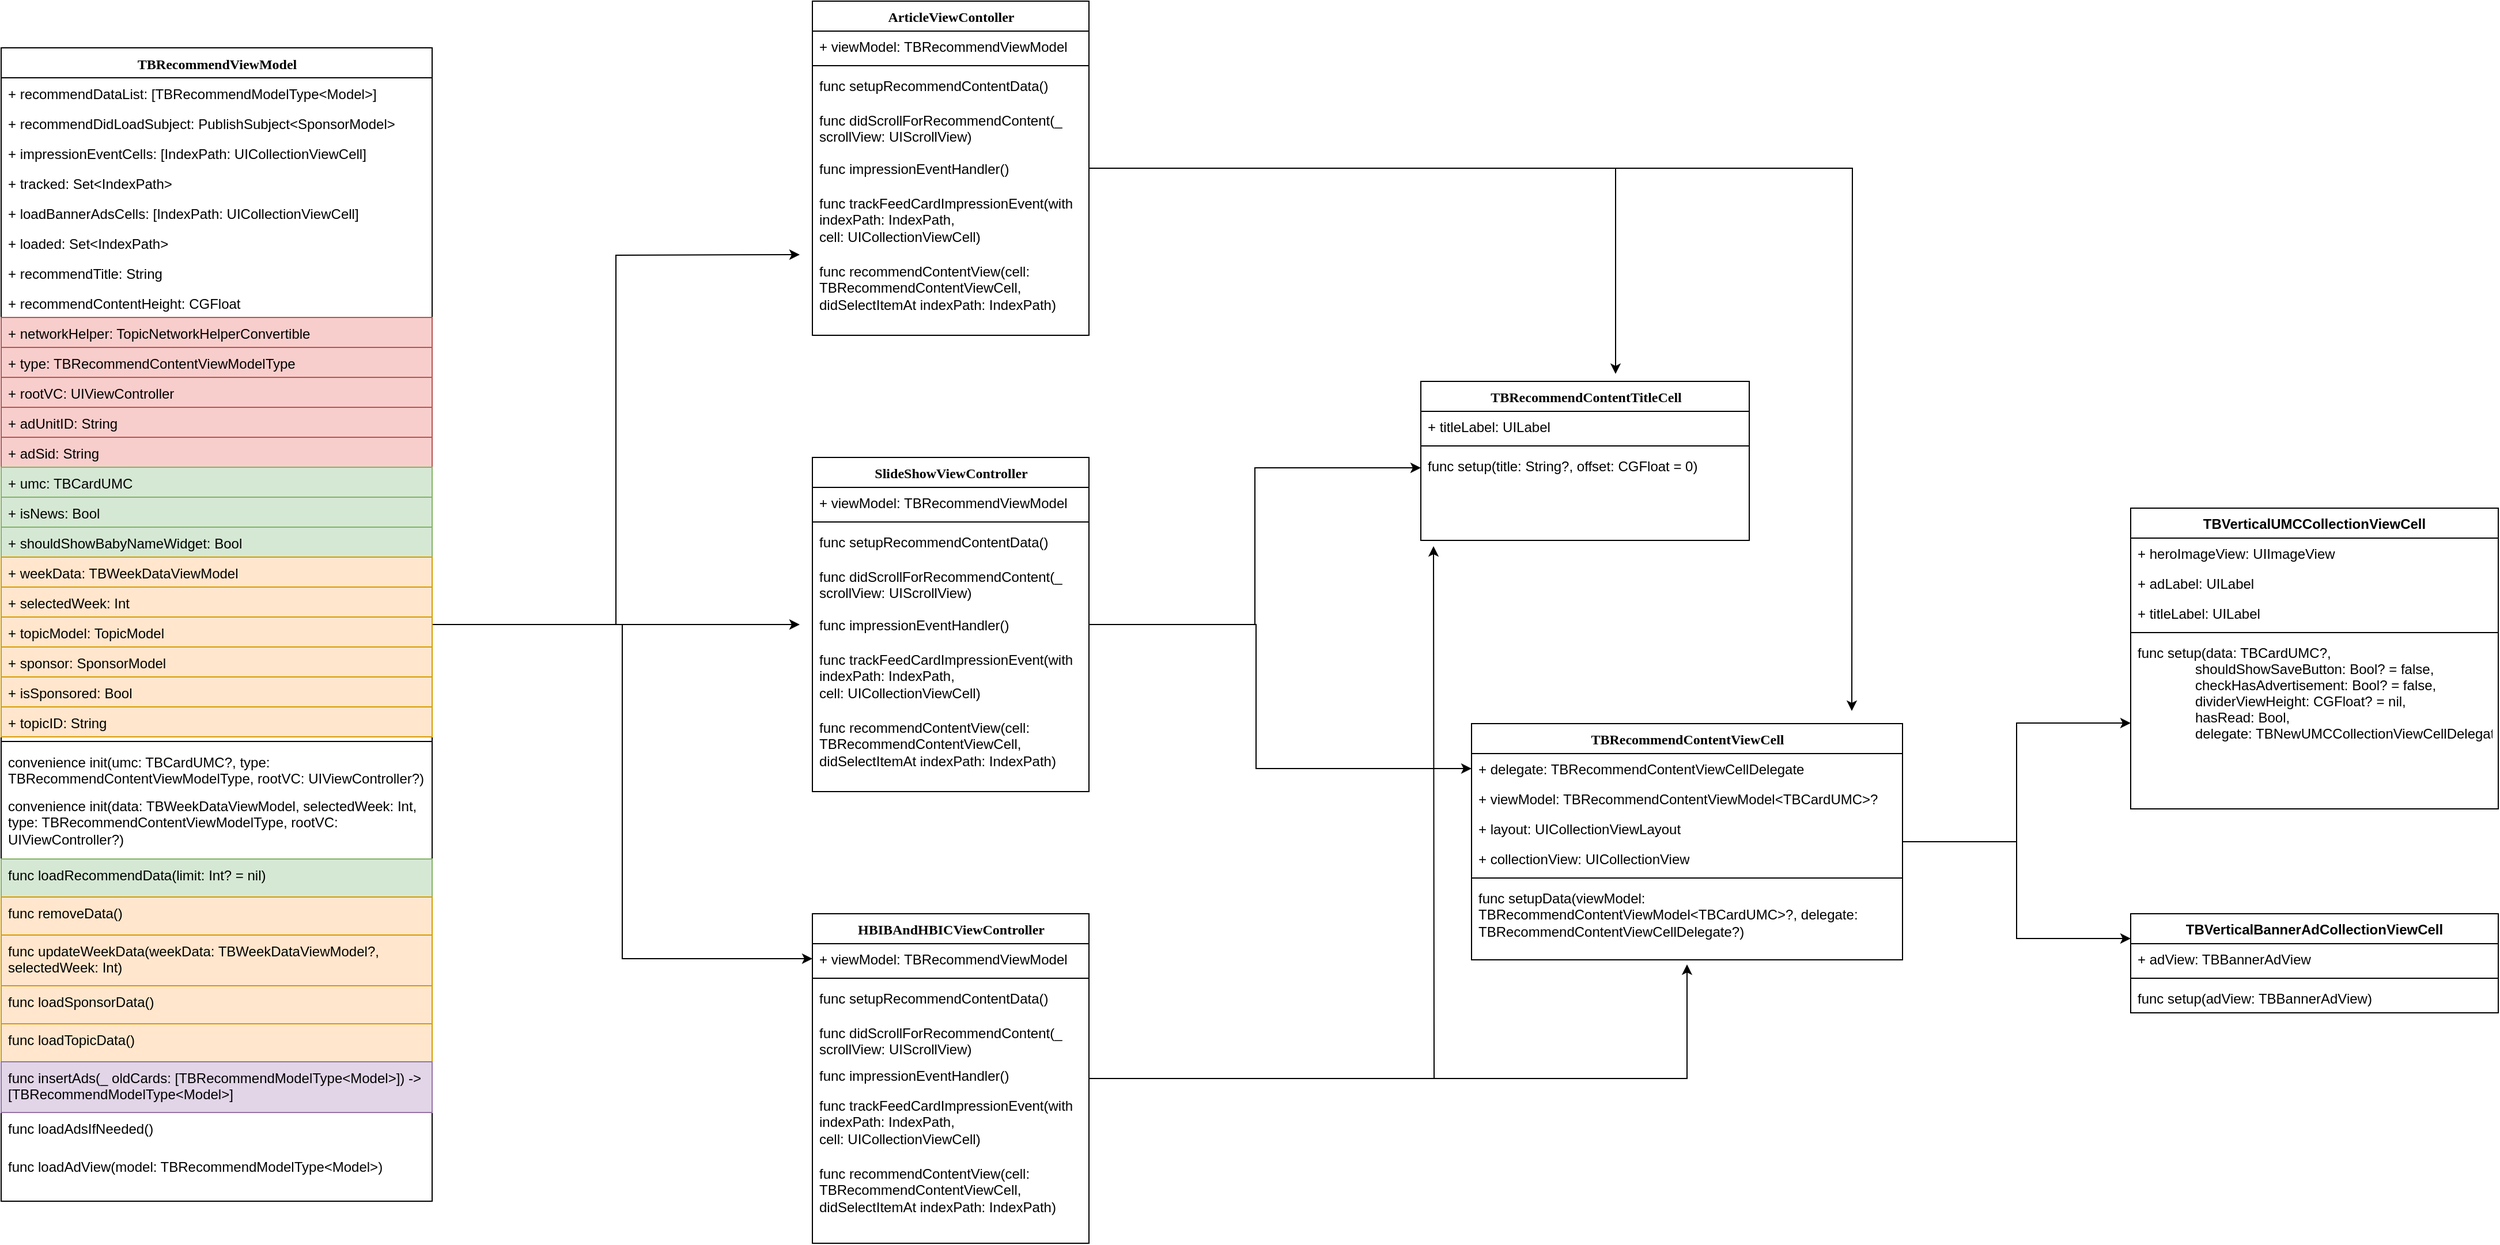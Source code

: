 <mxfile version="20.2.4" type="github">
  <diagram name="Page-1" id="9f46799a-70d6-7492-0946-bef42562c5a5">
    <mxGraphModel dx="1351" dy="760" grid="1" gridSize="11" guides="1" tooltips="1" connect="1" arrows="1" fold="1" page="1" pageScale="1" pageWidth="4681" pageHeight="3300" background="none" math="0" shadow="0">
      <root>
        <mxCell id="0" />
        <mxCell id="1" parent="0" />
        <mxCell id="su3BbWHt3NprtEjBZGF3-483" style="edgeStyle=orthogonalEdgeStyle;rounded=0;orthogonalLoop=1;jettySize=auto;html=1;entryX=0.593;entryY=-0.047;entryDx=0;entryDy=0;entryPerimeter=0;" edge="1" parent="1" source="78961159f06e98e8-17" target="78961159f06e98e8-82">
          <mxGeometry relative="1" as="geometry" />
        </mxCell>
        <mxCell id="su3BbWHt3NprtEjBZGF3-484" style="edgeStyle=orthogonalEdgeStyle;rounded=0;orthogonalLoop=1;jettySize=auto;html=1;" edge="1" parent="1" source="78961159f06e98e8-17">
          <mxGeometry relative="1" as="geometry">
            <mxPoint x="2266" y="1012" as="targetPoint" />
          </mxGeometry>
        </mxCell>
        <mxCell id="78961159f06e98e8-17" value="ArticleViewContoller" style="swimlane;html=1;fontStyle=1;align=center;verticalAlign=top;childLayout=stackLayout;horizontal=1;startSize=26;horizontalStack=0;resizeParent=1;resizeLast=0;collapsible=1;marginBottom=0;swimlaneFillColor=#ffffff;rounded=0;shadow=0;comic=0;labelBackgroundColor=none;strokeWidth=1;fillColor=none;fontFamily=Verdana;fontSize=12" parent="1" vertex="1">
          <mxGeometry x="1364" y="396" width="240" height="290" as="geometry" />
        </mxCell>
        <mxCell id="78961159f06e98e8-21" value="+ viewModel: TBRecommendViewModel" style="text;html=1;strokeColor=none;fillColor=none;align=left;verticalAlign=top;spacingLeft=4;spacingRight=4;whiteSpace=wrap;overflow=hidden;rotatable=0;points=[[0,0.5],[1,0.5]];portConstraint=eastwest;" parent="78961159f06e98e8-17" vertex="1">
          <mxGeometry y="26" width="240" height="26" as="geometry" />
        </mxCell>
        <mxCell id="78961159f06e98e8-19" value="" style="line;html=1;strokeWidth=1;fillColor=none;align=left;verticalAlign=middle;spacingTop=-1;spacingLeft=3;spacingRight=3;rotatable=0;labelPosition=right;points=[];portConstraint=eastwest;" parent="78961159f06e98e8-17" vertex="1">
          <mxGeometry y="52" width="240" height="8" as="geometry" />
        </mxCell>
        <mxCell id="78961159f06e98e8-20" value="func setupRecommendContentData()" style="text;html=1;strokeColor=none;fillColor=none;align=left;verticalAlign=top;spacingLeft=4;spacingRight=4;whiteSpace=wrap;overflow=hidden;rotatable=0;points=[[0,0.5],[1,0.5]];portConstraint=eastwest;" parent="78961159f06e98e8-17" vertex="1">
          <mxGeometry y="60" width="240" height="30" as="geometry" />
        </mxCell>
        <mxCell id="su3BbWHt3NprtEjBZGF3-402" value="func didScrollForRecommendContent(_ scrollView: UIScrollView)" style="text;html=1;strokeColor=none;fillColor=none;align=left;verticalAlign=top;spacingLeft=4;spacingRight=4;whiteSpace=wrap;overflow=hidden;rotatable=0;points=[[0,0.5],[1,0.5]];portConstraint=eastwest;" vertex="1" parent="78961159f06e98e8-17">
          <mxGeometry y="90" width="240" height="42" as="geometry" />
        </mxCell>
        <mxCell id="su3BbWHt3NprtEjBZGF3-403" value="func&amp;nbsp;impressionEventHandler()" style="text;html=1;strokeColor=none;fillColor=none;align=left;verticalAlign=top;spacingLeft=4;spacingRight=4;whiteSpace=wrap;overflow=hidden;rotatable=0;points=[[0,0.5],[1,0.5]];portConstraint=eastwest;" vertex="1" parent="78961159f06e98e8-17">
          <mxGeometry y="132" width="240" height="30" as="geometry" />
        </mxCell>
        <mxCell id="su3BbWHt3NprtEjBZGF3-404" value="func&amp;nbsp;trackFeedCardImpressionEvent(with indexPath: IndexPath, &lt;br&gt;cell: UICollectionViewCell)" style="text;html=1;strokeColor=none;fillColor=none;align=left;verticalAlign=top;spacingLeft=4;spacingRight=4;whiteSpace=wrap;overflow=hidden;rotatable=0;points=[[0,0.5],[1,0.5]];portConstraint=eastwest;" vertex="1" parent="78961159f06e98e8-17">
          <mxGeometry y="162" width="240" height="59" as="geometry" />
        </mxCell>
        <mxCell id="su3BbWHt3NprtEjBZGF3-405" value="func recommendContentView(cell: TBRecommendContentViewCell, didSelectItemAt indexPath: IndexPath)" style="text;html=1;strokeColor=none;fillColor=none;align=left;verticalAlign=top;spacingLeft=4;spacingRight=4;whiteSpace=wrap;overflow=hidden;rotatable=0;points=[[0,0.5],[1,0.5]];portConstraint=eastwest;" vertex="1" parent="78961159f06e98e8-17">
          <mxGeometry y="221" width="240" height="55" as="geometry" />
        </mxCell>
        <mxCell id="su3BbWHt3NprtEjBZGF3-485" style="edgeStyle=orthogonalEdgeStyle;rounded=0;orthogonalLoop=1;jettySize=auto;html=1;entryX=0;entryY=0.5;entryDx=0;entryDy=0;" edge="1" parent="1" source="78961159f06e98e8-30" target="78961159f06e98e8-91">
          <mxGeometry relative="1" as="geometry" />
        </mxCell>
        <mxCell id="su3BbWHt3NprtEjBZGF3-487" style="edgeStyle=orthogonalEdgeStyle;rounded=0;orthogonalLoop=1;jettySize=auto;html=1;entryX=0;entryY=0.5;entryDx=0;entryDy=0;" edge="1" parent="1" source="78961159f06e98e8-30" target="78961159f06e98e8-72">
          <mxGeometry relative="1" as="geometry">
            <Array as="points">
              <mxPoint x="1749" y="937" />
              <mxPoint x="1749" y="1062" />
            </Array>
          </mxGeometry>
        </mxCell>
        <mxCell id="78961159f06e98e8-30" value="SlideShowViewController&lt;br&gt;" style="swimlane;html=1;fontStyle=1;align=center;verticalAlign=top;childLayout=stackLayout;horizontal=1;startSize=26;horizontalStack=0;resizeParent=1;resizeLast=0;collapsible=1;marginBottom=0;swimlaneFillColor=#ffffff;rounded=0;shadow=0;comic=0;labelBackgroundColor=none;strokeWidth=1;fillColor=none;fontFamily=Verdana;fontSize=12" parent="1" vertex="1">
          <mxGeometry x="1364" y="792" width="240" height="290" as="geometry">
            <mxRectangle x="430" y="83" width="110" height="30" as="alternateBounds" />
          </mxGeometry>
        </mxCell>
        <mxCell id="78961159f06e98e8-31" value="+ viewModel: TBRecommendViewModel" style="text;html=1;strokeColor=none;fillColor=none;align=left;verticalAlign=top;spacingLeft=4;spacingRight=4;whiteSpace=wrap;overflow=hidden;rotatable=0;points=[[0,0.5],[1,0.5]];portConstraint=eastwest;" parent="78961159f06e98e8-30" vertex="1">
          <mxGeometry y="26" width="240" height="26" as="geometry" />
        </mxCell>
        <mxCell id="78961159f06e98e8-38" value="" style="line;html=1;strokeWidth=1;fillColor=none;align=left;verticalAlign=middle;spacingTop=-1;spacingLeft=3;spacingRight=3;rotatable=0;labelPosition=right;points=[];portConstraint=eastwest;" parent="78961159f06e98e8-30" vertex="1">
          <mxGeometry y="52" width="240" height="8" as="geometry" />
        </mxCell>
        <mxCell id="su3BbWHt3NprtEjBZGF3-406" value="func setupRecommendContentData()" style="text;html=1;strokeColor=none;fillColor=none;align=left;verticalAlign=top;spacingLeft=4;spacingRight=4;whiteSpace=wrap;overflow=hidden;rotatable=0;points=[[0,0.5],[1,0.5]];portConstraint=eastwest;" vertex="1" parent="78961159f06e98e8-30">
          <mxGeometry y="60" width="240" height="30" as="geometry" />
        </mxCell>
        <mxCell id="su3BbWHt3NprtEjBZGF3-407" value="func didScrollForRecommendContent(_ scrollView: UIScrollView)" style="text;html=1;strokeColor=none;fillColor=none;align=left;verticalAlign=top;spacingLeft=4;spacingRight=4;whiteSpace=wrap;overflow=hidden;rotatable=0;points=[[0,0.5],[1,0.5]];portConstraint=eastwest;" vertex="1" parent="78961159f06e98e8-30">
          <mxGeometry y="90" width="240" height="42" as="geometry" />
        </mxCell>
        <mxCell id="su3BbWHt3NprtEjBZGF3-408" value="func&amp;nbsp;impressionEventHandler()" style="text;html=1;strokeColor=none;fillColor=none;align=left;verticalAlign=top;spacingLeft=4;spacingRight=4;whiteSpace=wrap;overflow=hidden;rotatable=0;points=[[0,0.5],[1,0.5]];portConstraint=eastwest;" vertex="1" parent="78961159f06e98e8-30">
          <mxGeometry y="132" width="240" height="30" as="geometry" />
        </mxCell>
        <mxCell id="su3BbWHt3NprtEjBZGF3-409" value="func&amp;nbsp;trackFeedCardImpressionEvent(with indexPath: IndexPath, &lt;br&gt;cell: UICollectionViewCell)" style="text;html=1;strokeColor=none;fillColor=none;align=left;verticalAlign=top;spacingLeft=4;spacingRight=4;whiteSpace=wrap;overflow=hidden;rotatable=0;points=[[0,0.5],[1,0.5]];portConstraint=eastwest;" vertex="1" parent="78961159f06e98e8-30">
          <mxGeometry y="162" width="240" height="59" as="geometry" />
        </mxCell>
        <mxCell id="su3BbWHt3NprtEjBZGF3-410" value="func recommendContentView(cell: TBRecommendContentViewCell, didSelectItemAt indexPath: IndexPath)" style="text;html=1;strokeColor=none;fillColor=none;align=left;verticalAlign=top;spacingLeft=4;spacingRight=4;whiteSpace=wrap;overflow=hidden;rotatable=0;points=[[0,0.5],[1,0.5]];portConstraint=eastwest;" vertex="1" parent="78961159f06e98e8-30">
          <mxGeometry y="221" width="240" height="55" as="geometry" />
        </mxCell>
        <mxCell id="su3BbWHt3NprtEjBZGF3-490" style="edgeStyle=orthogonalEdgeStyle;rounded=0;orthogonalLoop=1;jettySize=auto;html=1;" edge="1" parent="1" source="78961159f06e98e8-43">
          <mxGeometry relative="1" as="geometry">
            <mxPoint x="1903" y="869" as="targetPoint" />
          </mxGeometry>
        </mxCell>
        <mxCell id="su3BbWHt3NprtEjBZGF3-494" style="edgeStyle=orthogonalEdgeStyle;rounded=0;orthogonalLoop=1;jettySize=auto;html=1;" edge="1" parent="1" source="78961159f06e98e8-43">
          <mxGeometry relative="1" as="geometry">
            <mxPoint x="2123" y="1232" as="targetPoint" />
            <Array as="points">
              <mxPoint x="2123" y="1331" />
            </Array>
          </mxGeometry>
        </mxCell>
        <mxCell id="78961159f06e98e8-43" value="HBIBAndHBICViewController&lt;br&gt;" style="swimlane;html=1;fontStyle=1;align=center;verticalAlign=top;childLayout=stackLayout;horizontal=1;startSize=26;horizontalStack=0;resizeParent=1;resizeLast=0;collapsible=1;marginBottom=0;swimlaneFillColor=#ffffff;rounded=0;shadow=0;comic=0;labelBackgroundColor=none;strokeWidth=1;fillColor=none;fontFamily=Verdana;fontSize=12" parent="1" vertex="1">
          <mxGeometry x="1364" y="1188" width="240" height="286" as="geometry" />
        </mxCell>
        <mxCell id="78961159f06e98e8-44" value="+ viewModel: TBRecommendViewModel" style="text;html=1;strokeColor=none;fillColor=none;align=left;verticalAlign=top;spacingLeft=4;spacingRight=4;whiteSpace=wrap;overflow=hidden;rotatable=0;points=[[0,0.5],[1,0.5]];portConstraint=eastwest;" parent="78961159f06e98e8-43" vertex="1">
          <mxGeometry y="26" width="240" height="26" as="geometry" />
        </mxCell>
        <mxCell id="78961159f06e98e8-51" value="" style="line;html=1;strokeWidth=1;fillColor=none;align=left;verticalAlign=middle;spacingTop=-1;spacingLeft=3;spacingRight=3;rotatable=0;labelPosition=right;points=[];portConstraint=eastwest;" parent="78961159f06e98e8-43" vertex="1">
          <mxGeometry y="52" width="240" height="8" as="geometry" />
        </mxCell>
        <mxCell id="su3BbWHt3NprtEjBZGF3-413" value="func setupRecommendContentData()" style="text;html=1;strokeColor=none;fillColor=none;align=left;verticalAlign=top;spacingLeft=4;spacingRight=4;whiteSpace=wrap;overflow=hidden;rotatable=0;points=[[0,0.5],[1,0.5]];portConstraint=eastwest;" vertex="1" parent="78961159f06e98e8-43">
          <mxGeometry y="60" width="240" height="30" as="geometry" />
        </mxCell>
        <mxCell id="su3BbWHt3NprtEjBZGF3-414" value="func didScrollForRecommendContent(_ scrollView: UIScrollView)" style="text;html=1;strokeColor=none;fillColor=none;align=left;verticalAlign=top;spacingLeft=4;spacingRight=4;whiteSpace=wrap;overflow=hidden;rotatable=0;points=[[0,0.5],[1,0.5]];portConstraint=eastwest;" vertex="1" parent="78961159f06e98e8-43">
          <mxGeometry y="90" width="240" height="37" as="geometry" />
        </mxCell>
        <mxCell id="su3BbWHt3NprtEjBZGF3-415" value="func&amp;nbsp;impressionEventHandler()" style="text;html=1;strokeColor=none;fillColor=none;align=left;verticalAlign=top;spacingLeft=4;spacingRight=4;whiteSpace=wrap;overflow=hidden;rotatable=0;points=[[0,0.5],[1,0.5]];portConstraint=eastwest;" vertex="1" parent="78961159f06e98e8-43">
          <mxGeometry y="127" width="240" height="26" as="geometry" />
        </mxCell>
        <mxCell id="su3BbWHt3NprtEjBZGF3-416" value="func&amp;nbsp;trackFeedCardImpressionEvent(with indexPath: IndexPath, &lt;br&gt;cell: UICollectionViewCell)" style="text;html=1;strokeColor=none;fillColor=none;align=left;verticalAlign=top;spacingLeft=4;spacingRight=4;whiteSpace=wrap;overflow=hidden;rotatable=0;points=[[0,0.5],[1,0.5]];portConstraint=eastwest;" vertex="1" parent="78961159f06e98e8-43">
          <mxGeometry y="153" width="240" height="59" as="geometry" />
        </mxCell>
        <mxCell id="su3BbWHt3NprtEjBZGF3-417" value="func recommendContentView(cell: TBRecommendContentViewCell, didSelectItemAt indexPath: IndexPath)" style="text;html=1;strokeColor=none;fillColor=none;align=left;verticalAlign=top;spacingLeft=4;spacingRight=4;whiteSpace=wrap;overflow=hidden;rotatable=0;points=[[0,0.5],[1,0.5]];portConstraint=eastwest;" vertex="1" parent="78961159f06e98e8-43">
          <mxGeometry y="212" width="240" height="55" as="geometry" />
        </mxCell>
        <mxCell id="su3BbWHt3NprtEjBZGF3-480" style="edgeStyle=orthogonalEdgeStyle;rounded=0;orthogonalLoop=1;jettySize=auto;html=1;" edge="1" parent="1" source="78961159f06e98e8-56">
          <mxGeometry relative="1" as="geometry">
            <mxPoint x="1353" y="616" as="targetPoint" />
          </mxGeometry>
        </mxCell>
        <mxCell id="su3BbWHt3NprtEjBZGF3-481" style="edgeStyle=orthogonalEdgeStyle;rounded=0;orthogonalLoop=1;jettySize=auto;html=1;" edge="1" parent="1" source="78961159f06e98e8-56">
          <mxGeometry relative="1" as="geometry">
            <mxPoint x="1353" y="937" as="targetPoint" />
          </mxGeometry>
        </mxCell>
        <mxCell id="su3BbWHt3NprtEjBZGF3-482" style="edgeStyle=orthogonalEdgeStyle;rounded=0;orthogonalLoop=1;jettySize=auto;html=1;entryX=0;entryY=0.5;entryDx=0;entryDy=0;" edge="1" parent="1" source="78961159f06e98e8-56" target="78961159f06e98e8-44">
          <mxGeometry relative="1" as="geometry" />
        </mxCell>
        <mxCell id="78961159f06e98e8-56" value="TBRecommendViewModel" style="swimlane;html=1;fontStyle=1;align=center;verticalAlign=top;childLayout=stackLayout;horizontal=1;startSize=26;horizontalStack=0;resizeParent=1;resizeLast=0;collapsible=1;marginBottom=0;swimlaneFillColor=#ffffff;rounded=0;shadow=0;comic=0;labelBackgroundColor=none;strokeWidth=1;fillColor=none;fontFamily=Verdana;fontSize=12" parent="1" vertex="1">
          <mxGeometry x="660" y="436.5" width="374" height="1001" as="geometry" />
        </mxCell>
        <mxCell id="78961159f06e98e8-61" value="+&amp;nbsp;recommendDataList: [TBRecommendModelType&amp;lt;Model&amp;gt;]" style="text;html=1;strokeColor=none;fillColor=none;align=left;verticalAlign=top;spacingLeft=4;spacingRight=4;whiteSpace=wrap;overflow=hidden;rotatable=0;points=[[0,0.5],[1,0.5]];portConstraint=eastwest;" parent="78961159f06e98e8-56" vertex="1">
          <mxGeometry y="26" width="374" height="26" as="geometry" />
        </mxCell>
        <mxCell id="78961159f06e98e8-62" value="+ recommendDidLoadSubject:&amp;nbsp;PublishSubject&amp;lt;SponsorModel&amp;gt;" style="text;html=1;strokeColor=none;fillColor=none;align=left;verticalAlign=top;spacingLeft=4;spacingRight=4;whiteSpace=wrap;overflow=hidden;rotatable=0;points=[[0,0.5],[1,0.5]];portConstraint=eastwest;" parent="78961159f06e98e8-56" vertex="1">
          <mxGeometry y="52" width="374" height="26" as="geometry" />
        </mxCell>
        <mxCell id="78961159f06e98e8-63" value="+&amp;nbsp;impressionEventCells:&amp;nbsp;[IndexPath: UICollectionViewCell]" style="text;html=1;strokeColor=none;fillColor=none;align=left;verticalAlign=top;spacingLeft=4;spacingRight=4;whiteSpace=wrap;overflow=hidden;rotatable=0;points=[[0,0.5],[1,0.5]];portConstraint=eastwest;" parent="78961159f06e98e8-56" vertex="1">
          <mxGeometry y="78" width="374" height="26" as="geometry" />
        </mxCell>
        <mxCell id="su3BbWHt3NprtEjBZGF3-450" value="+&amp;nbsp;tracked: Set&amp;lt;IndexPath&amp;gt;" style="text;html=1;strokeColor=none;fillColor=none;align=left;verticalAlign=top;spacingLeft=4;spacingRight=4;whiteSpace=wrap;overflow=hidden;rotatable=0;points=[[0,0.5],[1,0.5]];portConstraint=eastwest;" vertex="1" parent="78961159f06e98e8-56">
          <mxGeometry y="104" width="374" height="26" as="geometry" />
        </mxCell>
        <mxCell id="su3BbWHt3NprtEjBZGF3-451" value="+&amp;nbsp;loadBannerAdsCells: [IndexPath: UICollectionViewCell]" style="text;html=1;strokeColor=none;fillColor=none;align=left;verticalAlign=top;spacingLeft=4;spacingRight=4;whiteSpace=wrap;overflow=hidden;rotatable=0;points=[[0,0.5],[1,0.5]];portConstraint=eastwest;" vertex="1" parent="78961159f06e98e8-56">
          <mxGeometry y="130" width="374" height="26" as="geometry" />
        </mxCell>
        <mxCell id="su3BbWHt3NprtEjBZGF3-453" value="+&amp;nbsp;loaded: Set&amp;lt;IndexPath&amp;gt;" style="text;html=1;strokeColor=none;fillColor=none;align=left;verticalAlign=top;spacingLeft=4;spacingRight=4;whiteSpace=wrap;overflow=hidden;rotatable=0;points=[[0,0.5],[1,0.5]];portConstraint=eastwest;" vertex="1" parent="78961159f06e98e8-56">
          <mxGeometry y="156" width="374" height="26" as="geometry" />
        </mxCell>
        <mxCell id="su3BbWHt3NprtEjBZGF3-454" value="+&amp;nbsp;recommendTitle: String" style="text;html=1;strokeColor=none;fillColor=none;align=left;verticalAlign=top;spacingLeft=4;spacingRight=4;whiteSpace=wrap;overflow=hidden;rotatable=0;points=[[0,0.5],[1,0.5]];portConstraint=eastwest;" vertex="1" parent="78961159f06e98e8-56">
          <mxGeometry y="182" width="374" height="26" as="geometry" />
        </mxCell>
        <mxCell id="su3BbWHt3NprtEjBZGF3-455" value="+&amp;nbsp;recommendContentHeight: CGFloat" style="text;html=1;strokeColor=none;fillColor=none;align=left;verticalAlign=top;spacingLeft=4;spacingRight=4;whiteSpace=wrap;overflow=hidden;rotatable=0;points=[[0,0.5],[1,0.5]];portConstraint=eastwest;" vertex="1" parent="78961159f06e98e8-56">
          <mxGeometry y="208" width="374" height="26" as="geometry" />
        </mxCell>
        <mxCell id="su3BbWHt3NprtEjBZGF3-457" value="+&amp;nbsp;networkHelper: TopicNetworkHelperConvertible" style="text;html=1;strokeColor=#b85450;fillColor=#f8cecc;align=left;verticalAlign=top;spacingLeft=4;spacingRight=4;whiteSpace=wrap;overflow=hidden;rotatable=0;points=[[0,0.5],[1,0.5]];portConstraint=eastwest;" vertex="1" parent="78961159f06e98e8-56">
          <mxGeometry y="234" width="374" height="26" as="geometry" />
        </mxCell>
        <mxCell id="su3BbWHt3NprtEjBZGF3-456" value="+&amp;nbsp;type: TBRecommendContentViewModelType" style="text;html=1;strokeColor=#b85450;fillColor=#f8cecc;align=left;verticalAlign=top;spacingLeft=4;spacingRight=4;whiteSpace=wrap;overflow=hidden;rotatable=0;points=[[0,0.5],[1,0.5]];portConstraint=eastwest;" vertex="1" parent="78961159f06e98e8-56">
          <mxGeometry y="260" width="374" height="26" as="geometry" />
        </mxCell>
        <mxCell id="su3BbWHt3NprtEjBZGF3-458" value="+&amp;nbsp;rootVC: UIViewController" style="text;html=1;strokeColor=#b85450;fillColor=#f8cecc;align=left;verticalAlign=top;spacingLeft=4;spacingRight=4;whiteSpace=wrap;overflow=hidden;rotatable=0;points=[[0,0.5],[1,0.5]];portConstraint=eastwest;" vertex="1" parent="78961159f06e98e8-56">
          <mxGeometry y="286" width="374" height="26" as="geometry" />
        </mxCell>
        <mxCell id="su3BbWHt3NprtEjBZGF3-459" value="+&amp;nbsp;adUnitID: String" style="text;html=1;strokeColor=#b85450;fillColor=#f8cecc;align=left;verticalAlign=top;spacingLeft=4;spacingRight=4;whiteSpace=wrap;overflow=hidden;rotatable=0;points=[[0,0.5],[1,0.5]];portConstraint=eastwest;" vertex="1" parent="78961159f06e98e8-56">
          <mxGeometry y="312" width="374" height="26" as="geometry" />
        </mxCell>
        <mxCell id="su3BbWHt3NprtEjBZGF3-461" value="+&amp;nbsp;adSid: String" style="text;html=1;strokeColor=#b85450;fillColor=#f8cecc;align=left;verticalAlign=top;spacingLeft=4;spacingRight=4;whiteSpace=wrap;overflow=hidden;rotatable=0;points=[[0,0.5],[1,0.5]];portConstraint=eastwest;" vertex="1" parent="78961159f06e98e8-56">
          <mxGeometry y="338" width="374" height="26" as="geometry" />
        </mxCell>
        <mxCell id="su3BbWHt3NprtEjBZGF3-463" value="+&amp;nbsp;umc: TBCardUMC" style="text;html=1;strokeColor=#82b366;fillColor=#d5e8d4;align=left;verticalAlign=top;spacingLeft=4;spacingRight=4;whiteSpace=wrap;overflow=hidden;rotatable=0;points=[[0,0.5],[1,0.5]];portConstraint=eastwest;" vertex="1" parent="78961159f06e98e8-56">
          <mxGeometry y="364" width="374" height="26" as="geometry" />
        </mxCell>
        <mxCell id="su3BbWHt3NprtEjBZGF3-462" value="+&amp;nbsp;isNews: Bool" style="text;html=1;strokeColor=#82b366;fillColor=#d5e8d4;align=left;verticalAlign=top;spacingLeft=4;spacingRight=4;whiteSpace=wrap;overflow=hidden;rotatable=0;points=[[0,0.5],[1,0.5]];portConstraint=eastwest;" vertex="1" parent="78961159f06e98e8-56">
          <mxGeometry y="390" width="374" height="26" as="geometry" />
        </mxCell>
        <mxCell id="su3BbWHt3NprtEjBZGF3-460" value="+&amp;nbsp;shouldShowBabyNameWidget: Bool" style="text;html=1;strokeColor=#82b366;fillColor=#d5e8d4;align=left;verticalAlign=top;spacingLeft=4;spacingRight=4;whiteSpace=wrap;overflow=hidden;rotatable=0;points=[[0,0.5],[1,0.5]];portConstraint=eastwest;" vertex="1" parent="78961159f06e98e8-56">
          <mxGeometry y="416" width="374" height="26" as="geometry" />
        </mxCell>
        <mxCell id="su3BbWHt3NprtEjBZGF3-465" value="+&amp;nbsp;weekData: TBWeekDataViewModel" style="text;html=1;strokeColor=#d79b00;fillColor=#ffe6cc;align=left;verticalAlign=top;spacingLeft=4;spacingRight=4;whiteSpace=wrap;overflow=hidden;rotatable=0;points=[[0,0.5],[1,0.5]];portConstraint=eastwest;" vertex="1" parent="78961159f06e98e8-56">
          <mxGeometry y="442" width="374" height="26" as="geometry" />
        </mxCell>
        <mxCell id="su3BbWHt3NprtEjBZGF3-466" value="+&amp;nbsp;selectedWeek: Int" style="text;html=1;strokeColor=#d79b00;fillColor=#ffe6cc;align=left;verticalAlign=top;spacingLeft=4;spacingRight=4;whiteSpace=wrap;overflow=hidden;rotatable=0;points=[[0,0.5],[1,0.5]];portConstraint=eastwest;" vertex="1" parent="78961159f06e98e8-56">
          <mxGeometry y="468" width="374" height="26" as="geometry" />
        </mxCell>
        <mxCell id="su3BbWHt3NprtEjBZGF3-467" value="+&amp;nbsp;topicModel: TopicModel" style="text;html=1;strokeColor=#d79b00;fillColor=#ffe6cc;align=left;verticalAlign=top;spacingLeft=4;spacingRight=4;whiteSpace=wrap;overflow=hidden;rotatable=0;points=[[0,0.5],[1,0.5]];portConstraint=eastwest;" vertex="1" parent="78961159f06e98e8-56">
          <mxGeometry y="494" width="374" height="26" as="geometry" />
        </mxCell>
        <mxCell id="Pp_mQ892j0vPYLdk7xoe-10" value="+&amp;nbsp;sponsor: SponsorModel" style="text;html=1;strokeColor=#d79b00;fillColor=#ffe6cc;align=left;verticalAlign=top;spacingLeft=4;spacingRight=4;whiteSpace=wrap;overflow=hidden;rotatable=0;points=[[0,0.5],[1,0.5]];portConstraint=eastwest;" parent="78961159f06e98e8-56" vertex="1">
          <mxGeometry y="520" width="374" height="26" as="geometry" />
        </mxCell>
        <mxCell id="su3BbWHt3NprtEjBZGF3-468" value="+&amp;nbsp;isSponsored: Bool" style="text;html=1;strokeColor=#d79b00;fillColor=#ffe6cc;align=left;verticalAlign=top;spacingLeft=4;spacingRight=4;whiteSpace=wrap;overflow=hidden;rotatable=0;points=[[0,0.5],[1,0.5]];portConstraint=eastwest;" vertex="1" parent="78961159f06e98e8-56">
          <mxGeometry y="546" width="374" height="26" as="geometry" />
        </mxCell>
        <mxCell id="su3BbWHt3NprtEjBZGF3-464" value="+&amp;nbsp;topicID: String" style="text;html=1;strokeColor=#d79b00;fillColor=#ffe6cc;align=left;verticalAlign=top;spacingLeft=4;spacingRight=4;whiteSpace=wrap;overflow=hidden;rotatable=0;points=[[0,0.5],[1,0.5]];portConstraint=eastwest;" vertex="1" parent="78961159f06e98e8-56">
          <mxGeometry y="572" width="374" height="26" as="geometry" />
        </mxCell>
        <mxCell id="78961159f06e98e8-64" value="" style="line;html=1;strokeWidth=1;fillColor=none;align=left;verticalAlign=middle;spacingTop=-1;spacingLeft=3;spacingRight=3;rotatable=0;labelPosition=right;points=[];portConstraint=eastwest;" parent="78961159f06e98e8-56" vertex="1">
          <mxGeometry y="598" width="374" height="8" as="geometry" />
        </mxCell>
        <mxCell id="78961159f06e98e8-65" value="convenience init(umc: TBCardUMC?, type: TBRecommendContentViewModelType, rootVC: UIViewController?)" style="text;html=1;strokeColor=none;fillColor=none;align=left;verticalAlign=top;spacingLeft=4;spacingRight=4;whiteSpace=wrap;overflow=hidden;rotatable=0;points=[[0,0.5],[1,0.5]];portConstraint=eastwest;" parent="78961159f06e98e8-56" vertex="1">
          <mxGeometry y="606" width="374" height="38" as="geometry" />
        </mxCell>
        <mxCell id="78961159f06e98e8-68" value="convenience init(data: TBWeekDataViewModel, selectedWeek: Int, type: TBRecommendContentViewModelType, rootVC: UIViewController?)" style="text;html=1;strokeColor=none;fillColor=none;align=left;verticalAlign=top;spacingLeft=4;spacingRight=4;whiteSpace=wrap;overflow=hidden;rotatable=0;points=[[0,0.5],[1,0.5]];portConstraint=eastwest;" parent="78961159f06e98e8-56" vertex="1">
          <mxGeometry y="644" width="374" height="60" as="geometry" />
        </mxCell>
        <mxCell id="Pp_mQ892j0vPYLdk7xoe-32" value="func loadRecommendData(limit: Int? = nil)" style="text;html=1;strokeColor=#82b366;fillColor=#d5e8d4;align=left;verticalAlign=top;spacingLeft=4;spacingRight=4;whiteSpace=wrap;overflow=hidden;rotatable=0;points=[[0,0.5],[1,0.5]];portConstraint=eastwest;" parent="78961159f06e98e8-56" vertex="1">
          <mxGeometry y="704" width="374" height="33" as="geometry" />
        </mxCell>
        <mxCell id="su3BbWHt3NprtEjBZGF3-470" value="func removeData()" style="text;html=1;strokeColor=#d79b00;fillColor=#ffe6cc;align=left;verticalAlign=top;spacingLeft=4;spacingRight=4;whiteSpace=wrap;overflow=hidden;rotatable=0;points=[[0,0.5],[1,0.5]];portConstraint=eastwest;" vertex="1" parent="78961159f06e98e8-56">
          <mxGeometry y="737" width="374" height="33" as="geometry" />
        </mxCell>
        <mxCell id="su3BbWHt3NprtEjBZGF3-472" value="func updateWeekData(weekData: TBWeekDataViewModel?, selectedWeek: Int)" style="text;html=1;strokeColor=#d79b00;fillColor=#ffe6cc;align=left;verticalAlign=top;spacingLeft=4;spacingRight=4;whiteSpace=wrap;overflow=hidden;rotatable=0;points=[[0,0.5],[1,0.5]];portConstraint=eastwest;" vertex="1" parent="78961159f06e98e8-56">
          <mxGeometry y="770" width="374" height="44" as="geometry" />
        </mxCell>
        <mxCell id="su3BbWHt3NprtEjBZGF3-473" value="func loadSponsorData()" style="text;html=1;strokeColor=#d79b00;fillColor=#ffe6cc;align=left;verticalAlign=top;spacingLeft=4;spacingRight=4;whiteSpace=wrap;overflow=hidden;rotatable=0;points=[[0,0.5],[1,0.5]];portConstraint=eastwest;" vertex="1" parent="78961159f06e98e8-56">
          <mxGeometry y="814" width="374" height="33" as="geometry" />
        </mxCell>
        <mxCell id="su3BbWHt3NprtEjBZGF3-474" value="func loadTopicData()" style="text;html=1;strokeColor=#d79b00;fillColor=#ffe6cc;align=left;verticalAlign=top;spacingLeft=4;spacingRight=4;whiteSpace=wrap;overflow=hidden;rotatable=0;points=[[0,0.5],[1,0.5]];portConstraint=eastwest;" vertex="1" parent="78961159f06e98e8-56">
          <mxGeometry y="847" width="374" height="33" as="geometry" />
        </mxCell>
        <mxCell id="Pp_mQ892j0vPYLdk7xoe-34" value="func insertAds(_ oldCards: [TBRecommendModelType&amp;lt;Model&amp;gt;]) -&amp;gt; [TBRecommendModelType&amp;lt;Model&amp;gt;]" style="text;html=1;strokeColor=#9673a6;fillColor=#e1d5e7;align=left;verticalAlign=top;spacingLeft=4;spacingRight=4;whiteSpace=wrap;overflow=hidden;rotatable=0;points=[[0,0.5],[1,0.5]];portConstraint=eastwest;" parent="78961159f06e98e8-56" vertex="1">
          <mxGeometry y="880" width="374" height="44" as="geometry" />
        </mxCell>
        <mxCell id="su3BbWHt3NprtEjBZGF3-475" value="func loadAdsIfNeeded()" style="text;html=1;strokeColor=none;fillColor=none;align=left;verticalAlign=top;spacingLeft=4;spacingRight=4;whiteSpace=wrap;overflow=hidden;rotatable=0;points=[[0,0.5],[1,0.5]];portConstraint=eastwest;" vertex="1" parent="78961159f06e98e8-56">
          <mxGeometry y="924" width="374" height="33" as="geometry" />
        </mxCell>
        <mxCell id="su3BbWHt3NprtEjBZGF3-476" value="func loadAdView(model: TBRecommendModelType&amp;lt;Model&amp;gt;)" style="text;html=1;strokeColor=none;fillColor=none;align=left;verticalAlign=top;spacingLeft=4;spacingRight=4;whiteSpace=wrap;overflow=hidden;rotatable=0;points=[[0,0.5],[1,0.5]];portConstraint=eastwest;" vertex="1" parent="78961159f06e98e8-56">
          <mxGeometry y="957" width="374" height="33" as="geometry" />
        </mxCell>
        <mxCell id="su3BbWHt3NprtEjBZGF3-477" style="edgeStyle=orthogonalEdgeStyle;rounded=0;orthogonalLoop=1;jettySize=auto;html=1;" edge="1" parent="1" source="78961159f06e98e8-69" target="Pp_mQ892j0vPYLdk7xoe-18">
          <mxGeometry relative="1" as="geometry" />
        </mxCell>
        <mxCell id="su3BbWHt3NprtEjBZGF3-479" style="edgeStyle=orthogonalEdgeStyle;rounded=0;orthogonalLoop=1;jettySize=auto;html=1;entryX=0;entryY=0.25;entryDx=0;entryDy=0;" edge="1" parent="1" source="78961159f06e98e8-69" target="Pp_mQ892j0vPYLdk7xoe-19">
          <mxGeometry relative="1" as="geometry" />
        </mxCell>
        <mxCell id="78961159f06e98e8-69" value="TBRecommendContentViewCell" style="swimlane;html=1;fontStyle=1;align=center;verticalAlign=top;childLayout=stackLayout;horizontal=1;startSize=26;horizontalStack=0;resizeParent=1;resizeLast=0;collapsible=1;marginBottom=0;swimlaneFillColor=#ffffff;rounded=0;shadow=0;comic=0;labelBackgroundColor=none;strokeWidth=1;fillColor=none;fontFamily=Verdana;fontSize=12" parent="1" vertex="1">
          <mxGeometry x="1936" y="1023" width="374" height="205" as="geometry" />
        </mxCell>
        <mxCell id="78961159f06e98e8-72" value="+&amp;nbsp;delegate: TBRecommendContentViewCellDelegate" style="text;html=1;strokeColor=none;fillColor=none;align=left;verticalAlign=top;spacingLeft=4;spacingRight=4;whiteSpace=wrap;overflow=hidden;rotatable=0;points=[[0,0.5],[1,0.5]];portConstraint=eastwest;" parent="78961159f06e98e8-69" vertex="1">
          <mxGeometry y="26" width="374" height="26" as="geometry" />
        </mxCell>
        <mxCell id="su3BbWHt3NprtEjBZGF3-418" value="+&amp;nbsp;viewModel: TBRecommendContentViewModel&amp;lt;TBCardUMC&amp;gt;?" style="text;html=1;strokeColor=none;fillColor=none;align=left;verticalAlign=top;spacingLeft=4;spacingRight=4;whiteSpace=wrap;overflow=hidden;rotatable=0;points=[[0,0.5],[1,0.5]];portConstraint=eastwest;" vertex="1" parent="78961159f06e98e8-69">
          <mxGeometry y="52" width="374" height="26" as="geometry" />
        </mxCell>
        <mxCell id="su3BbWHt3NprtEjBZGF3-419" value="+&amp;nbsp;layout: UICollectionViewLayout" style="text;html=1;strokeColor=none;fillColor=none;align=left;verticalAlign=top;spacingLeft=4;spacingRight=4;whiteSpace=wrap;overflow=hidden;rotatable=0;points=[[0,0.5],[1,0.5]];portConstraint=eastwest;" vertex="1" parent="78961159f06e98e8-69">
          <mxGeometry y="78" width="374" height="26" as="geometry" />
        </mxCell>
        <mxCell id="Pp_mQ892j0vPYLdk7xoe-35" value="+ collectionView: UICollectionView" style="text;html=1;strokeColor=none;fillColor=none;align=left;verticalAlign=top;spacingLeft=4;spacingRight=4;whiteSpace=wrap;overflow=hidden;rotatable=0;points=[[0,0.5],[1,0.5]];portConstraint=eastwest;" parent="78961159f06e98e8-69" vertex="1">
          <mxGeometry y="104" width="374" height="26" as="geometry" />
        </mxCell>
        <mxCell id="78961159f06e98e8-77" value="" style="line;html=1;strokeWidth=1;fillColor=none;align=left;verticalAlign=middle;spacingTop=-1;spacingLeft=3;spacingRight=3;rotatable=0;labelPosition=right;points=[];portConstraint=eastwest;" parent="78961159f06e98e8-69" vertex="1">
          <mxGeometry y="130" width="374" height="8" as="geometry" />
        </mxCell>
        <mxCell id="78961159f06e98e8-78" value="func setupData(viewModel: TBRecommendContentViewModel&amp;lt;TBCardUMC&amp;gt;?, delegate: TBRecommendContentViewCellDelegate?)" style="text;html=1;strokeColor=none;fillColor=none;align=left;verticalAlign=top;spacingLeft=4;spacingRight=4;whiteSpace=wrap;overflow=hidden;rotatable=0;points=[[0,0.5],[1,0.5]];portConstraint=eastwest;" parent="78961159f06e98e8-69" vertex="1">
          <mxGeometry y="138" width="374" height="60" as="geometry" />
        </mxCell>
        <mxCell id="78961159f06e98e8-82" value="TBRecommendContentTitleCell" style="swimlane;html=1;fontStyle=1;align=center;verticalAlign=top;childLayout=stackLayout;horizontal=1;startSize=26;horizontalStack=0;resizeParent=1;resizeLast=0;collapsible=1;marginBottom=0;swimlaneFillColor=#ffffff;rounded=0;shadow=0;comic=0;labelBackgroundColor=none;strokeWidth=1;fillColor=none;fontFamily=Verdana;fontSize=12" parent="1" vertex="1">
          <mxGeometry x="1892" y="726" width="285" height="138" as="geometry" />
        </mxCell>
        <mxCell id="78961159f06e98e8-87" value="+&amp;nbsp;titleLabel: UILabel" style="text;html=1;strokeColor=none;fillColor=none;align=left;verticalAlign=top;spacingLeft=4;spacingRight=4;whiteSpace=wrap;overflow=hidden;rotatable=0;points=[[0,0.5],[1,0.5]];portConstraint=eastwest;" parent="78961159f06e98e8-82" vertex="1">
          <mxGeometry y="26" width="285" height="26" as="geometry" />
        </mxCell>
        <mxCell id="78961159f06e98e8-90" value="" style="line;html=1;strokeWidth=1;fillColor=none;align=left;verticalAlign=middle;spacingTop=-1;spacingLeft=3;spacingRight=3;rotatable=0;labelPosition=right;points=[];portConstraint=eastwest;" parent="78961159f06e98e8-82" vertex="1">
          <mxGeometry y="52" width="285" height="8" as="geometry" />
        </mxCell>
        <mxCell id="78961159f06e98e8-91" value="func setup(title: String?, offset: CGFloat = 0)" style="text;html=1;strokeColor=none;fillColor=none;align=left;verticalAlign=top;spacingLeft=4;spacingRight=4;whiteSpace=wrap;overflow=hidden;rotatable=0;points=[[0,0.5],[1,0.5]];portConstraint=eastwest;" parent="78961159f06e98e8-82" vertex="1">
          <mxGeometry y="60" width="285" height="30" as="geometry" />
        </mxCell>
        <mxCell id="Pp_mQ892j0vPYLdk7xoe-15" value="TBVerticalUMCCollectionViewCell" style="swimlane;fontStyle=1;align=center;verticalAlign=top;childLayout=stackLayout;horizontal=1;startSize=26;horizontalStack=0;resizeParent=1;resizeParentMax=0;resizeLast=0;collapsible=1;marginBottom=0;" parent="1" vertex="1">
          <mxGeometry x="2508" y="836" width="319" height="261" as="geometry" />
        </mxCell>
        <mxCell id="su3BbWHt3NprtEjBZGF3-421" value="+ heroImageView: UIImageView" style="text;strokeColor=none;fillColor=none;align=left;verticalAlign=top;spacingLeft=4;spacingRight=4;overflow=hidden;rotatable=0;points=[[0,0.5],[1,0.5]];portConstraint=eastwest;" vertex="1" parent="Pp_mQ892j0vPYLdk7xoe-15">
          <mxGeometry y="26" width="319" height="26" as="geometry" />
        </mxCell>
        <mxCell id="Pp_mQ892j0vPYLdk7xoe-16" value="+ adLabel: UILabel" style="text;strokeColor=none;fillColor=none;align=left;verticalAlign=top;spacingLeft=4;spacingRight=4;overflow=hidden;rotatable=0;points=[[0,0.5],[1,0.5]];portConstraint=eastwest;" parent="Pp_mQ892j0vPYLdk7xoe-15" vertex="1">
          <mxGeometry y="52" width="319" height="26" as="geometry" />
        </mxCell>
        <mxCell id="su3BbWHt3NprtEjBZGF3-422" value="+ titleLabel: UILabel" style="text;strokeColor=none;fillColor=none;align=left;verticalAlign=top;spacingLeft=4;spacingRight=4;overflow=hidden;rotatable=0;points=[[0,0.5],[1,0.5]];portConstraint=eastwest;" vertex="1" parent="Pp_mQ892j0vPYLdk7xoe-15">
          <mxGeometry y="78" width="319" height="26" as="geometry" />
        </mxCell>
        <mxCell id="Pp_mQ892j0vPYLdk7xoe-17" value="" style="line;strokeWidth=1;fillColor=none;align=left;verticalAlign=middle;spacingTop=-1;spacingLeft=3;spacingRight=3;rotatable=0;labelPosition=right;points=[];portConstraint=eastwest;" parent="Pp_mQ892j0vPYLdk7xoe-15" vertex="1">
          <mxGeometry y="104" width="319" height="8" as="geometry" />
        </mxCell>
        <mxCell id="Pp_mQ892j0vPYLdk7xoe-18" value="func setup(data: TBCardUMC?,&#xa;               shouldShowSaveButton: Bool? = false,&#xa;               checkHasAdvertisement: Bool? = false,&#xa;               dividerViewHeight: CGFloat? = nil,&#xa;               hasRead: Bool,&#xa;               delegate: TBNewUMCCollectionViewCellDelegate? = nil)" style="text;strokeColor=none;fillColor=none;align=left;verticalAlign=top;spacingLeft=4;spacingRight=4;overflow=hidden;rotatable=0;points=[[0,0.5],[1,0.5]];portConstraint=eastwest;" parent="Pp_mQ892j0vPYLdk7xoe-15" vertex="1">
          <mxGeometry y="112" width="319" height="149" as="geometry" />
        </mxCell>
        <mxCell id="Pp_mQ892j0vPYLdk7xoe-19" value="TBVerticalBannerAdCollectionViewCell" style="swimlane;fontStyle=1;align=center;verticalAlign=top;childLayout=stackLayout;horizontal=1;startSize=26;horizontalStack=0;resizeParent=1;resizeParentMax=0;resizeLast=0;collapsible=1;marginBottom=0;" parent="1" vertex="1">
          <mxGeometry x="2508" y="1188" width="319" height="86" as="geometry" />
        </mxCell>
        <mxCell id="Pp_mQ892j0vPYLdk7xoe-20" value="+ adView: TBBannerAdView" style="text;strokeColor=none;fillColor=none;align=left;verticalAlign=top;spacingLeft=4;spacingRight=4;overflow=hidden;rotatable=0;points=[[0,0.5],[1,0.5]];portConstraint=eastwest;" parent="Pp_mQ892j0vPYLdk7xoe-19" vertex="1">
          <mxGeometry y="26" width="319" height="26" as="geometry" />
        </mxCell>
        <mxCell id="Pp_mQ892j0vPYLdk7xoe-21" value="" style="line;strokeWidth=1;fillColor=none;align=left;verticalAlign=middle;spacingTop=-1;spacingLeft=3;spacingRight=3;rotatable=0;labelPosition=right;points=[];portConstraint=eastwest;" parent="Pp_mQ892j0vPYLdk7xoe-19" vertex="1">
          <mxGeometry y="52" width="319" height="8" as="geometry" />
        </mxCell>
        <mxCell id="Pp_mQ892j0vPYLdk7xoe-22" value="func setup(adView: TBBannerAdView)" style="text;strokeColor=none;fillColor=none;align=left;verticalAlign=top;spacingLeft=4;spacingRight=4;overflow=hidden;rotatable=0;points=[[0,0.5],[1,0.5]];portConstraint=eastwest;" parent="Pp_mQ892j0vPYLdk7xoe-19" vertex="1">
          <mxGeometry y="60" width="319" height="26" as="geometry" />
        </mxCell>
      </root>
    </mxGraphModel>
  </diagram>
</mxfile>
